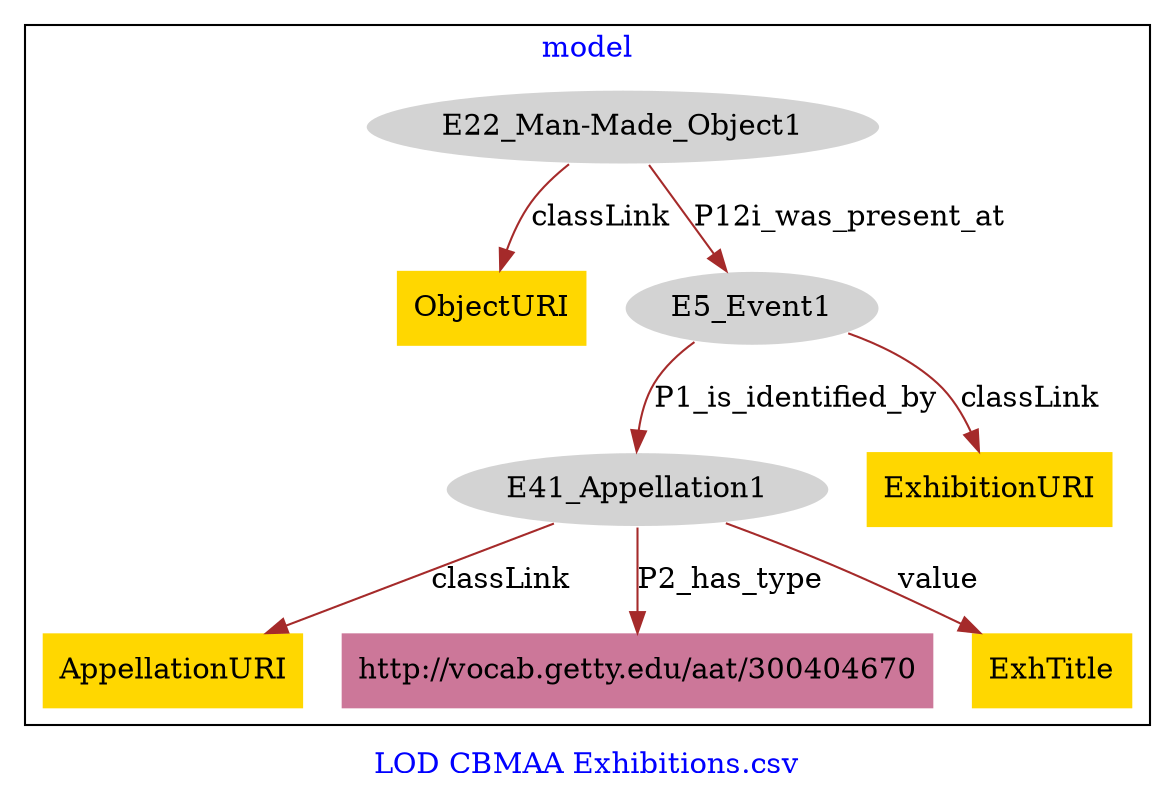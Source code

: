 digraph n0 {
fontcolor="blue"
remincross="true"
label="LOD CBMAA Exhibitions.csv"
subgraph cluster {
label="model"
n2[style="filled",color="white",fillcolor="lightgray",label="E22_Man-Made_Object1"];
n3[shape="plaintext",style="filled",fillcolor="gold",label="ObjectURI"];
n4[style="filled",color="white",fillcolor="lightgray",label="E5_Event1"];
n5[style="filled",color="white",fillcolor="lightgray",label="E41_Appellation1"];
n6[shape="plaintext",style="filled",fillcolor="gold",label="AppellationURI"];
n7[shape="plaintext",style="filled",fillcolor="#CC7799",label="http://vocab.getty.edu/aat/300404670"];
n8[shape="plaintext",style="filled",fillcolor="gold",label="ExhTitle"];
n9[shape="plaintext",style="filled",fillcolor="gold",label="ExhibitionURI"];
}
n2 -> n3[color="brown",fontcolor="black",label="classLink"]
n2 -> n4[color="brown",fontcolor="black",label="P12i_was_present_at"]
n5 -> n6[color="brown",fontcolor="black",label="classLink"]
n5 -> n7[color="brown",fontcolor="black",label="P2_has_type"]
n5 -> n8[color="brown",fontcolor="black",label="value"]
n4 -> n9[color="brown",fontcolor="black",label="classLink"]
n4 -> n5[color="brown",fontcolor="black",label="P1_is_identified_by"]
}
